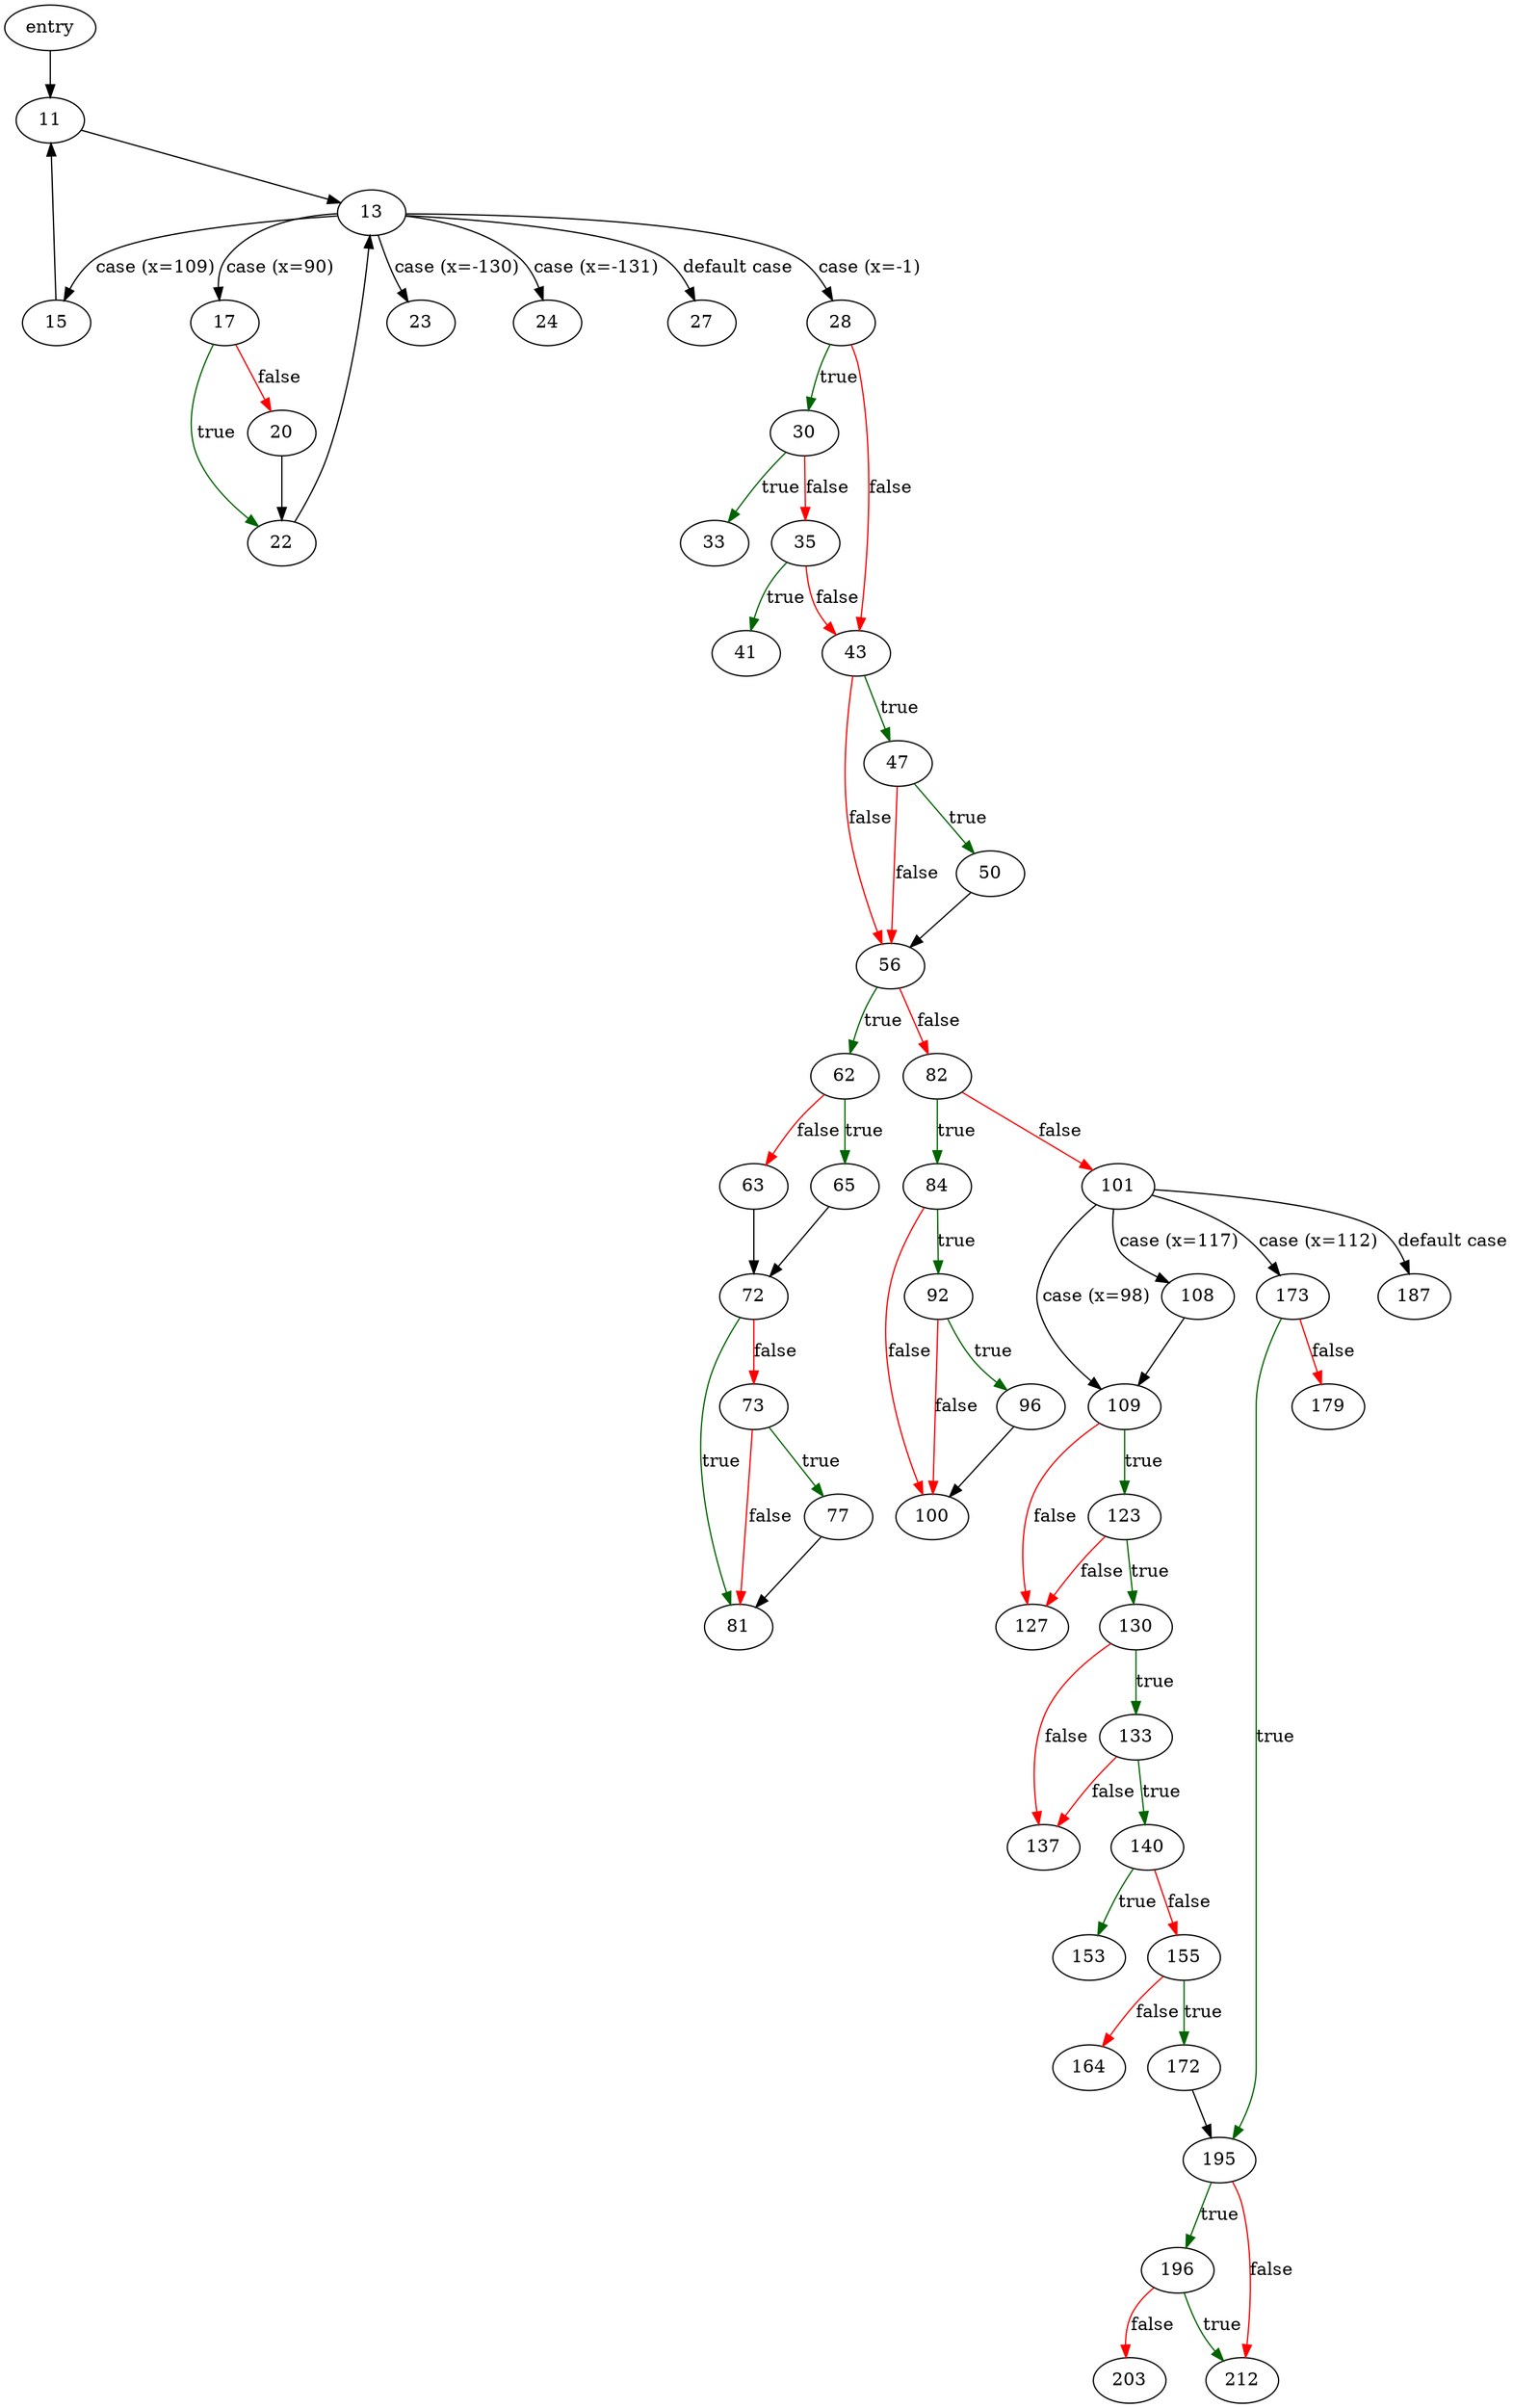 digraph "main" {
	// Node definitions.
	2 [label=entry];
	11;
	13;
	15;
	17;
	20;
	22;
	23;
	24;
	27;
	28;
	30;
	33;
	35;
	41;
	43;
	47;
	50;
	56;
	62;
	63;
	65;
	72;
	73;
	77;
	81;
	82;
	84;
	92;
	96;
	100;
	101;
	108;
	109;
	123;
	127;
	130;
	133;
	137;
	140;
	153;
	155;
	164;
	172;
	173;
	179;
	187;
	195;
	196;
	203;
	212;

	// Edge definitions.
	2 -> 11;
	11 -> 13;
	13 -> 15 [label="case (x=109)"];
	13 -> 17 [label="case (x=90)"];
	13 -> 23 [label="case (x=-130)"];
	13 -> 24 [label="case (x=-131)"];
	13 -> 27 [label="default case"];
	13 -> 28 [label="case (x=-1)"];
	15 -> 11;
	17 -> 20 [
		color=red
		label=false
	];
	17 -> 22 [
		color=darkgreen
		label=true
	];
	20 -> 22;
	22 -> 13;
	28 -> 30 [
		color=darkgreen
		label=true
	];
	28 -> 43 [
		color=red
		label=false
	];
	30 -> 33 [
		color=darkgreen
		label=true
	];
	30 -> 35 [
		color=red
		label=false
	];
	35 -> 41 [
		color=darkgreen
		label=true
	];
	35 -> 43 [
		color=red
		label=false
	];
	43 -> 47 [
		color=darkgreen
		label=true
	];
	43 -> 56 [
		color=red
		label=false
	];
	47 -> 50 [
		color=darkgreen
		label=true
	];
	47 -> 56 [
		color=red
		label=false
	];
	50 -> 56;
	56 -> 62 [
		color=darkgreen
		label=true
	];
	56 -> 82 [
		color=red
		label=false
	];
	62 -> 63 [
		color=red
		label=false
	];
	62 -> 65 [
		color=darkgreen
		label=true
	];
	63 -> 72;
	65 -> 72;
	72 -> 73 [
		color=red
		label=false
	];
	72 -> 81 [
		color=darkgreen
		label=true
	];
	73 -> 77 [
		color=darkgreen
		label=true
	];
	73 -> 81 [
		color=red
		label=false
	];
	77 -> 81;
	82 -> 84 [
		color=darkgreen
		label=true
	];
	82 -> 101 [
		color=red
		label=false
	];
	84 -> 92 [
		color=darkgreen
		label=true
	];
	84 -> 100 [
		color=red
		label=false
	];
	92 -> 96 [
		color=darkgreen
		label=true
	];
	92 -> 100 [
		color=red
		label=false
	];
	96 -> 100;
	101 -> 108 [label="case (x=117)"];
	101 -> 109 [label="case (x=98)"];
	101 -> 173 [label="case (x=112)"];
	101 -> 187 [label="default case"];
	108 -> 109;
	109 -> 123 [
		color=darkgreen
		label=true
	];
	109 -> 127 [
		color=red
		label=false
	];
	123 -> 127 [
		color=red
		label=false
	];
	123 -> 130 [
		color=darkgreen
		label=true
	];
	130 -> 133 [
		color=darkgreen
		label=true
	];
	130 -> 137 [
		color=red
		label=false
	];
	133 -> 137 [
		color=red
		label=false
	];
	133 -> 140 [
		color=darkgreen
		label=true
	];
	140 -> 153 [
		color=darkgreen
		label=true
	];
	140 -> 155 [
		color=red
		label=false
	];
	155 -> 164 [
		color=red
		label=false
	];
	155 -> 172 [
		color=darkgreen
		label=true
	];
	172 -> 195;
	173 -> 179 [
		color=red
		label=false
	];
	173 -> 195 [
		color=darkgreen
		label=true
	];
	195 -> 196 [
		color=darkgreen
		label=true
	];
	195 -> 212 [
		color=red
		label=false
	];
	196 -> 203 [
		color=red
		label=false
	];
	196 -> 212 [
		color=darkgreen
		label=true
	];
}